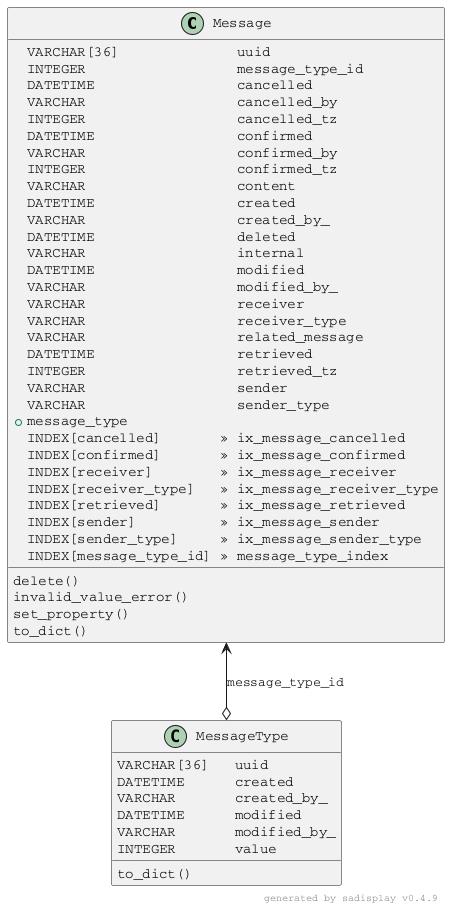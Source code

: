 @startuml

skinparam defaultFontName Courier

Class Message {
    VARCHAR[36]            ★ uuid                    
    INTEGER                ☆ message_type_id         
    DATETIME               ⚪ cancelled               
    VARCHAR                ⚪ cancelled_by            
    INTEGER                ⚪ cancelled_tz            
    DATETIME               ⚪ confirmed               
    VARCHAR                ⚪ confirmed_by            
    INTEGER                ⚪ confirmed_tz            
    VARCHAR                ⚪ content                 
    DATETIME               ⚪ created                 
    VARCHAR                ⚪ created_by_             
    DATETIME               ⚪ deleted                 
    VARCHAR                ⚪ internal                
    DATETIME               ⚪ modified                
    VARCHAR                ⚪ modified_by_            
    VARCHAR                ⚪ receiver                
    VARCHAR                ⚪ receiver_type           
    VARCHAR                ⚪ related_message         
    DATETIME               ⚪ retrieved               
    INTEGER                ⚪ retrieved_tz            
    VARCHAR                ⚪ sender                  
    VARCHAR                ⚪ sender_type             
    +                      message_type              
    delete()                                         
    invalid_value_error()                            
    set_property()                                   
    to_dict()                                        
    INDEX[cancelled]       » ix_message_cancelled    
    INDEX[confirmed]       » ix_message_confirmed    
    INDEX[receiver]        » ix_message_receiver     
    INDEX[receiver_type]   » ix_message_receiver_type
    INDEX[retrieved]       » ix_message_retrieved    
    INDEX[sender]          » ix_message_sender       
    INDEX[sender_type]     » ix_message_sender_type  
    INDEX[message_type_id] » message_type_index      
}

Class MessageType {
    VARCHAR[36] ★ uuid        
    DATETIME    ⚪ created     
    VARCHAR     ⚪ created_by_ 
    DATETIME    ⚪ modified    
    VARCHAR     ⚪ modified_by_
    INTEGER     ⚪ value       
    to_dict()                 
}

Message <--o MessageType: message_type_id

right footer generated by sadisplay v0.4.9

@enduml
